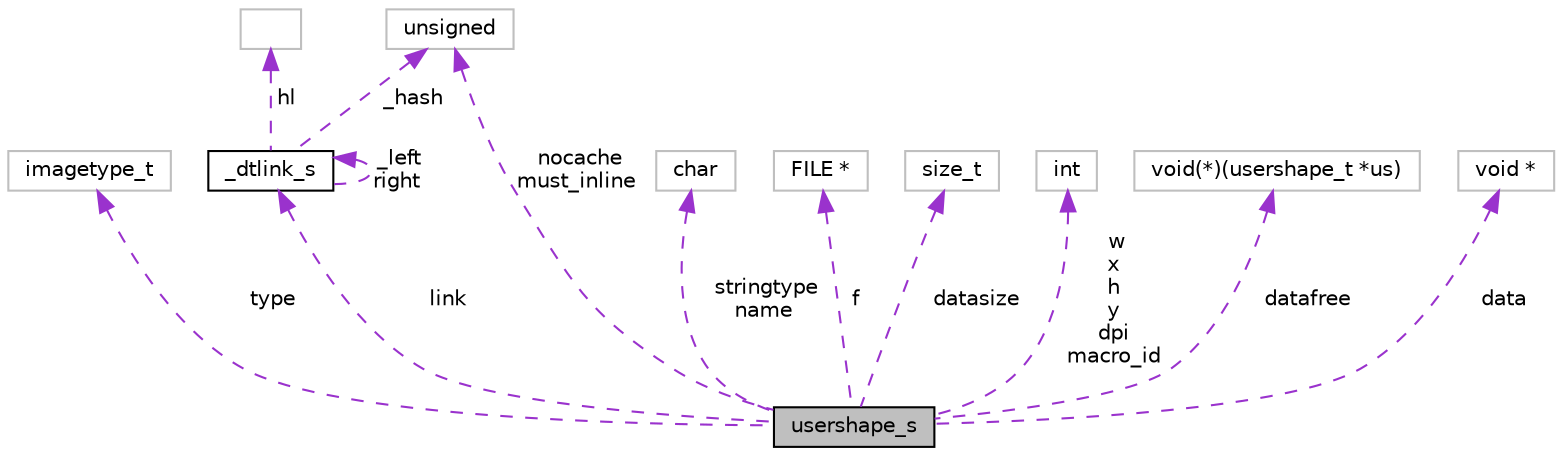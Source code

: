 digraph "usershape_s"
{
  bgcolor="transparent";
  edge [fontname="Helvetica",fontsize="10",labelfontname="Helvetica",labelfontsize="10"];
  node [fontname="Helvetica",fontsize="10",shape=record];
  Node1 [label="usershape_s",height=0.2,width=0.4,color="black", fillcolor="grey75", style="filled", fontcolor="black"];
  Node2 -> Node1 [dir="back",color="darkorchid3",fontsize="10",style="dashed",label=" type" ,fontname="Helvetica"];
  Node2 [label="imagetype_t",height=0.2,width=0.4,color="grey75"];
  Node3 -> Node1 [dir="back",color="darkorchid3",fontsize="10",style="dashed",label=" link" ,fontname="Helvetica"];
  Node3 [label="_dtlink_s",height=0.2,width=0.4,color="black",URL="$struct__dtlink__s.html"];
  Node3 -> Node3 [dir="back",color="darkorchid3",fontsize="10",style="dashed",label=" _left\nright" ,fontname="Helvetica"];
  Node4 -> Node3 [dir="back",color="darkorchid3",fontsize="10",style="dashed",label=" hl" ,fontname="Helvetica"];
  Node4 [label="",height=0.2,width=0.4,color="grey75"];
  Node5 -> Node3 [dir="back",color="darkorchid3",fontsize="10",style="dashed",label=" _hash" ,fontname="Helvetica"];
  Node5 [label="unsigned",height=0.2,width=0.4,color="grey75"];
  Node6 -> Node1 [dir="back",color="darkorchid3",fontsize="10",style="dashed",label=" stringtype\nname" ,fontname="Helvetica"];
  Node6 [label="char",height=0.2,width=0.4,color="grey75"];
  Node7 -> Node1 [dir="back",color="darkorchid3",fontsize="10",style="dashed",label=" f" ,fontname="Helvetica"];
  Node7 [label="FILE *",height=0.2,width=0.4,color="grey75"];
  Node8 -> Node1 [dir="back",color="darkorchid3",fontsize="10",style="dashed",label=" datasize" ,fontname="Helvetica"];
  Node8 [label="size_t",height=0.2,width=0.4,color="grey75"];
  Node9 -> Node1 [dir="back",color="darkorchid3",fontsize="10",style="dashed",label=" w\nx\nh\ny\ndpi\nmacro_id" ,fontname="Helvetica"];
  Node9 [label="int",height=0.2,width=0.4,color="grey75"];
  Node5 -> Node1 [dir="back",color="darkorchid3",fontsize="10",style="dashed",label=" nocache\nmust_inline" ,fontname="Helvetica"];
  Node10 -> Node1 [dir="back",color="darkorchid3",fontsize="10",style="dashed",label=" datafree" ,fontname="Helvetica"];
  Node10 [label="void(*)(usershape_t *us)",height=0.2,width=0.4,color="grey75"];
  Node11 -> Node1 [dir="back",color="darkorchid3",fontsize="10",style="dashed",label=" data" ,fontname="Helvetica"];
  Node11 [label="void *",height=0.2,width=0.4,color="grey75"];
}
